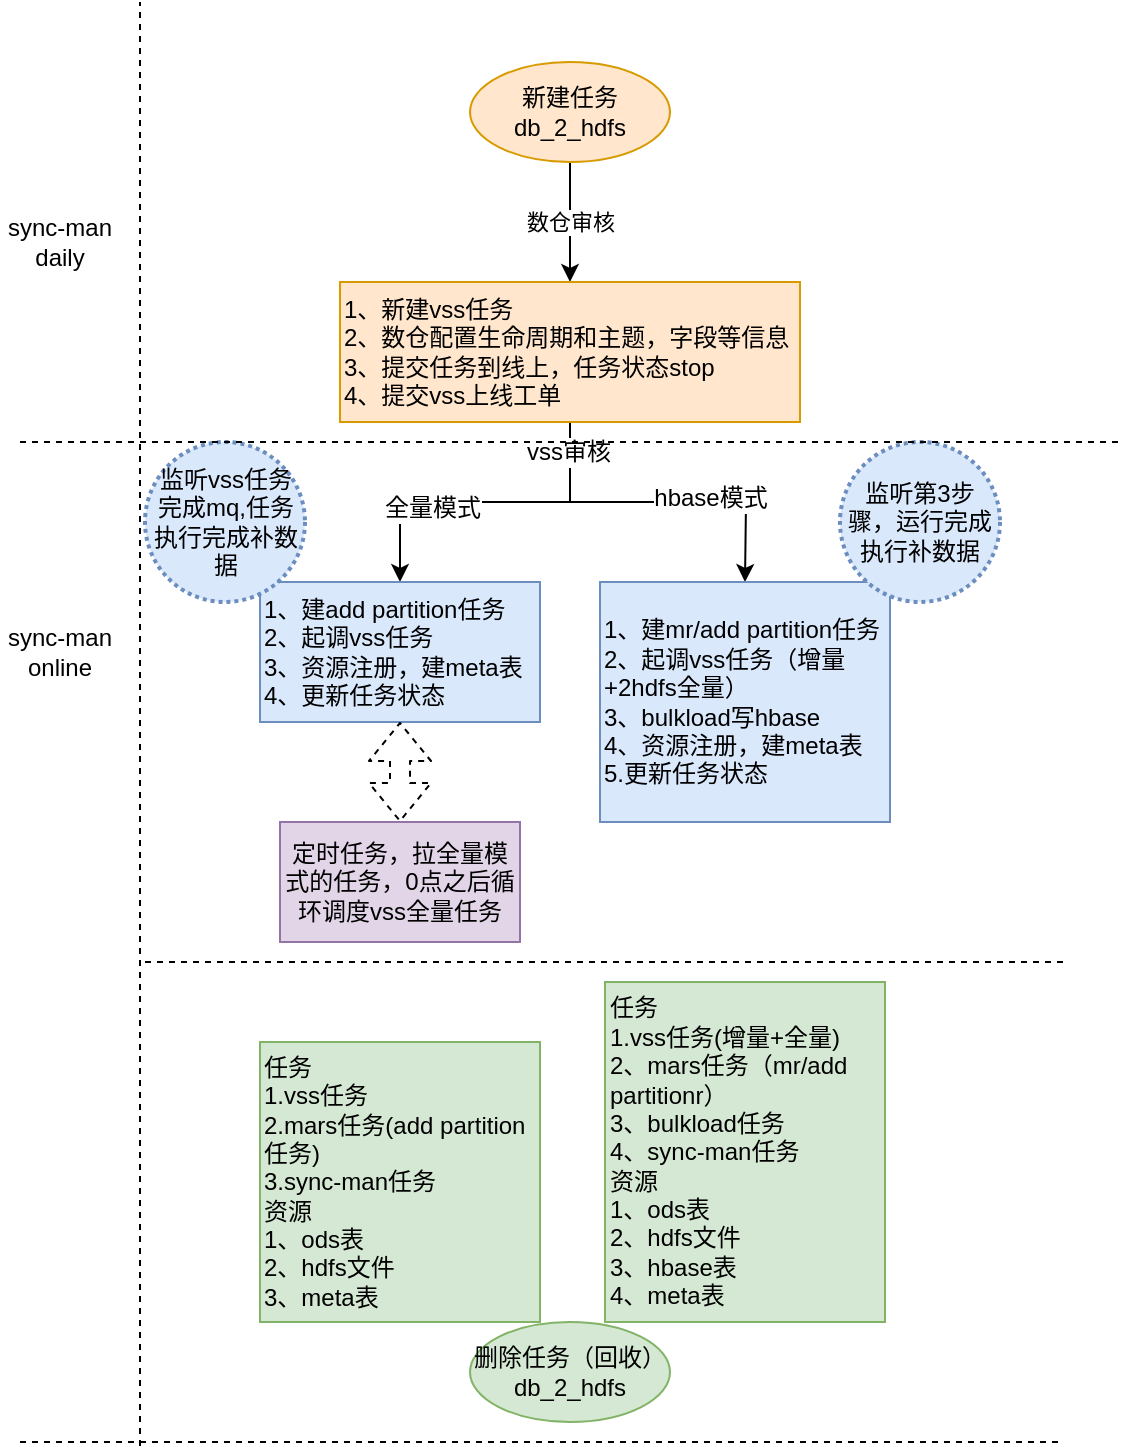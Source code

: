 <mxfile version="12.9.2" type="github">
  <diagram id="CfG8pV2q8Ehm_7Cjaebc" name="Page-1">
    <mxGraphModel dx="1612" dy="514" grid="1" gridSize="10" guides="1" tooltips="1" connect="1" arrows="1" fold="1" page="1" pageScale="1" pageWidth="826" pageHeight="1169" math="0" shadow="0">
      <root>
        <mxCell id="0" />
        <mxCell id="1" parent="0" />
        <mxCell id="HbYD46Mp6wN7ym-_LOcF-4" value="数仓审核" style="edgeStyle=orthogonalEdgeStyle;rounded=0;orthogonalLoop=1;jettySize=auto;html=1;" edge="1" parent="1" source="HbYD46Mp6wN7ym-_LOcF-2" target="HbYD46Mp6wN7ym-_LOcF-3">
          <mxGeometry relative="1" as="geometry" />
        </mxCell>
        <mxCell id="HbYD46Mp6wN7ym-_LOcF-2" value="新建任务&lt;br&gt;db_2_hdfs" style="ellipse;whiteSpace=wrap;html=1;fillColor=#ffe6cc;strokeColor=#d79b00;" vertex="1" parent="1">
          <mxGeometry x="145" y="30" width="100" height="50" as="geometry" />
        </mxCell>
        <mxCell id="HbYD46Mp6wN7ym-_LOcF-10" value="" style="edgeStyle=orthogonalEdgeStyle;rounded=0;orthogonalLoop=1;jettySize=auto;html=1;" edge="1" parent="1" source="HbYD46Mp6wN7ym-_LOcF-3" target="HbYD46Mp6wN7ym-_LOcF-9">
          <mxGeometry relative="1" as="geometry" />
        </mxCell>
        <mxCell id="HbYD46Mp6wN7ym-_LOcF-12" value="vss审核" style="text;html=1;align=center;verticalAlign=middle;resizable=0;points=[];labelBackgroundColor=#ffffff;" vertex="1" connectable="0" parent="HbYD46Mp6wN7ym-_LOcF-10">
          <mxGeometry x="-0.824" y="-1" relative="1" as="geometry">
            <mxPoint as="offset" />
          </mxGeometry>
        </mxCell>
        <mxCell id="HbYD46Mp6wN7ym-_LOcF-15" value="全量模式" style="text;html=1;align=center;verticalAlign=middle;resizable=0;points=[];labelBackgroundColor=#ffffff;" vertex="1" connectable="0" parent="HbYD46Mp6wN7ym-_LOcF-10">
          <mxGeometry x="0.325" y="3" relative="1" as="geometry">
            <mxPoint as="offset" />
          </mxGeometry>
        </mxCell>
        <mxCell id="HbYD46Mp6wN7ym-_LOcF-3" value="1、新建vss任务&lt;br&gt;2、数仓配置生命周期和主题，字段等信息&lt;br&gt;3、提交任务到线上，任务状态stop&lt;br&gt;4、提交vss上线工单" style="rounded=0;whiteSpace=wrap;html=1;fillColor=#ffe6cc;strokeColor=#d79b00;align=left;" vertex="1" parent="1">
          <mxGeometry x="80" y="140" width="230" height="70" as="geometry" />
        </mxCell>
        <mxCell id="HbYD46Mp6wN7ym-_LOcF-9" value="1、建add partition任务&lt;br&gt;2、起调vss任务&lt;br&gt;3、资源注册，建meta表&lt;br&gt;4、更新任务状态" style="rounded=0;whiteSpace=wrap;html=1;fillColor=#dae8fc;strokeColor=#6c8ebf;align=left;" vertex="1" parent="1">
          <mxGeometry x="40" y="290" width="140" height="70" as="geometry" />
        </mxCell>
        <mxCell id="HbYD46Mp6wN7ym-_LOcF-13" value="" style="endArrow=classic;html=1;rounded=0;entryX=0.5;entryY=0;entryDx=0;entryDy=0;" edge="1" parent="1" target="HbYD46Mp6wN7ym-_LOcF-14">
          <mxGeometry width="50" height="50" relative="1" as="geometry">
            <mxPoint x="195" y="250" as="sourcePoint" />
            <mxPoint x="283" y="278" as="targetPoint" />
            <Array as="points">
              <mxPoint x="283" y="250" />
            </Array>
          </mxGeometry>
        </mxCell>
        <mxCell id="HbYD46Mp6wN7ym-_LOcF-16" value="hbase模式" style="text;html=1;align=center;verticalAlign=middle;resizable=0;points=[];labelBackgroundColor=#ffffff;" vertex="1" connectable="0" parent="HbYD46Mp6wN7ym-_LOcF-13">
          <mxGeometry x="0.094" y="2" relative="1" as="geometry">
            <mxPoint as="offset" />
          </mxGeometry>
        </mxCell>
        <mxCell id="HbYD46Mp6wN7ym-_LOcF-14" value="1、建mr/add partition任务&lt;br&gt;2、起调vss任务（增量+2hdfs全量）&lt;br&gt;3、bulkload写hbase&lt;br&gt;4、资源注册，建meta表&lt;br&gt;5.更新任务状态" style="rounded=0;whiteSpace=wrap;html=1;fillColor=#dae8fc;strokeColor=#6c8ebf;align=left;" vertex="1" parent="1">
          <mxGeometry x="210" y="290" width="145" height="120" as="geometry" />
        </mxCell>
        <mxCell id="HbYD46Mp6wN7ym-_LOcF-23" value="定时任务，拉全量模式的任务，0点之后循环调度vss全量任务" style="rounded=0;whiteSpace=wrap;html=1;fillColor=#e1d5e7;strokeColor=#9673a6;" vertex="1" parent="1">
          <mxGeometry x="50" y="410" width="120" height="60" as="geometry" />
        </mxCell>
        <mxCell id="HbYD46Mp6wN7ym-_LOcF-25" value="" style="shape=flexArrow;endArrow=classic;startArrow=classic;html=1;dashed=1;entryX=0.5;entryY=1;entryDx=0;entryDy=0;exitX=0.5;exitY=0;exitDx=0;exitDy=0;" edge="1" parent="1" source="HbYD46Mp6wN7ym-_LOcF-23" target="HbYD46Mp6wN7ym-_LOcF-9">
          <mxGeometry width="50" height="50" relative="1" as="geometry">
            <mxPoint x="100" y="420" as="sourcePoint" />
            <mxPoint x="150" y="370" as="targetPoint" />
          </mxGeometry>
        </mxCell>
        <mxCell id="HbYD46Mp6wN7ym-_LOcF-27" value="监听第3步骤，运行完成执行补数据" style="ellipse;whiteSpace=wrap;html=1;aspect=fixed;fillColor=#dae8fc;strokeColor=#6c8ebf;dashed=1;strokeWidth=2;dashPattern=1 1;" vertex="1" parent="1">
          <mxGeometry x="330" y="220" width="80" height="80" as="geometry" />
        </mxCell>
        <mxCell id="HbYD46Mp6wN7ym-_LOcF-28" value="&lt;div&gt;监听vss任务&lt;/div&gt;&lt;div&gt;完成mq,任务执行完成补数据&lt;/div&gt;" style="ellipse;whiteSpace=wrap;html=1;aspect=fixed;fillColor=#dae8fc;strokeColor=#6c8ebf;dashed=1;dashPattern=1 1;strokeWidth=2;" vertex="1" parent="1">
          <mxGeometry x="-17.5" y="220" width="80" height="80" as="geometry" />
        </mxCell>
        <mxCell id="HbYD46Mp6wN7ym-_LOcF-29" value="删除任务（回收）&lt;br&gt;db_2_hdfs" style="ellipse;whiteSpace=wrap;html=1;fillColor=#d5e8d4;strokeColor=#82b366;" vertex="1" parent="1">
          <mxGeometry x="145" y="660" width="100" height="50" as="geometry" />
        </mxCell>
        <mxCell id="HbYD46Mp6wN7ym-_LOcF-31" value="任务&lt;br&gt;1.vss任务&lt;br&gt;2.mars任务(add partition任务)&lt;br&gt;3.sync-man任务&lt;br&gt;资源&lt;br&gt;1、ods表&lt;br&gt;2、hdfs文件&lt;br&gt;3、meta表" style="rounded=0;whiteSpace=wrap;html=1;strokeWidth=1;fillColor=#d5e8d4;align=left;strokeColor=#82b366;" vertex="1" parent="1">
          <mxGeometry x="40" y="520" width="140" height="140" as="geometry" />
        </mxCell>
        <mxCell id="HbYD46Mp6wN7ym-_LOcF-33" value="任务&lt;br&gt;1.vss任务(增量+全量)&lt;br&gt;2、mars任务（mr/add partitionr）&lt;br&gt;3、bulkload任务&lt;br&gt;4、sync-man任务&lt;br&gt;资源&lt;br&gt;1、ods表&lt;br&gt;2、hdfs文件&lt;br&gt;3、hbase表&lt;br&gt;4、meta表" style="rounded=0;whiteSpace=wrap;html=1;strokeWidth=1;fillColor=#d5e8d4;align=left;strokeColor=#82b366;" vertex="1" parent="1">
          <mxGeometry x="212.5" y="490" width="140" height="170" as="geometry" />
        </mxCell>
        <mxCell id="HbYD46Mp6wN7ym-_LOcF-34" value="" style="endArrow=none;dashed=1;html=1;" edge="1" parent="1">
          <mxGeometry width="50" height="50" relative="1" as="geometry">
            <mxPoint x="-80" y="220" as="sourcePoint" />
            <mxPoint x="470" y="220" as="targetPoint" />
          </mxGeometry>
        </mxCell>
        <mxCell id="HbYD46Mp6wN7ym-_LOcF-35" value="" style="endArrow=none;dashed=1;html=1;" edge="1" parent="1">
          <mxGeometry width="50" height="50" relative="1" as="geometry">
            <mxPoint x="-17.5" y="480" as="sourcePoint" />
            <mxPoint x="442.5" y="480" as="targetPoint" />
          </mxGeometry>
        </mxCell>
        <mxCell id="HbYD46Mp6wN7ym-_LOcF-36" value="" style="endArrow=none;dashed=1;html=1;" edge="1" parent="1">
          <mxGeometry width="50" height="50" relative="1" as="geometry">
            <mxPoint x="-80" y="720" as="sourcePoint" />
            <mxPoint x="440" y="720" as="targetPoint" />
          </mxGeometry>
        </mxCell>
        <mxCell id="HbYD46Mp6wN7ym-_LOcF-38" value="sync-man&lt;br&gt;daily" style="text;html=1;strokeColor=none;fillColor=none;align=center;verticalAlign=middle;whiteSpace=wrap;rounded=0;" vertex="1" parent="1">
          <mxGeometry x="-90" y="110" width="60" height="20" as="geometry" />
        </mxCell>
        <mxCell id="HbYD46Mp6wN7ym-_LOcF-39" value="sync-man&lt;br&gt;online" style="text;html=1;strokeColor=none;fillColor=none;align=center;verticalAlign=middle;whiteSpace=wrap;rounded=0;" vertex="1" parent="1">
          <mxGeometry x="-90" y="315" width="60" height="20" as="geometry" />
        </mxCell>
        <mxCell id="HbYD46Mp6wN7ym-_LOcF-40" value="" style="endArrow=none;dashed=1;html=1;" edge="1" parent="1">
          <mxGeometry width="50" height="50" relative="1" as="geometry">
            <mxPoint x="-20" y="722" as="sourcePoint" />
            <mxPoint x="-20" as="targetPoint" />
          </mxGeometry>
        </mxCell>
      </root>
    </mxGraphModel>
  </diagram>
</mxfile>
